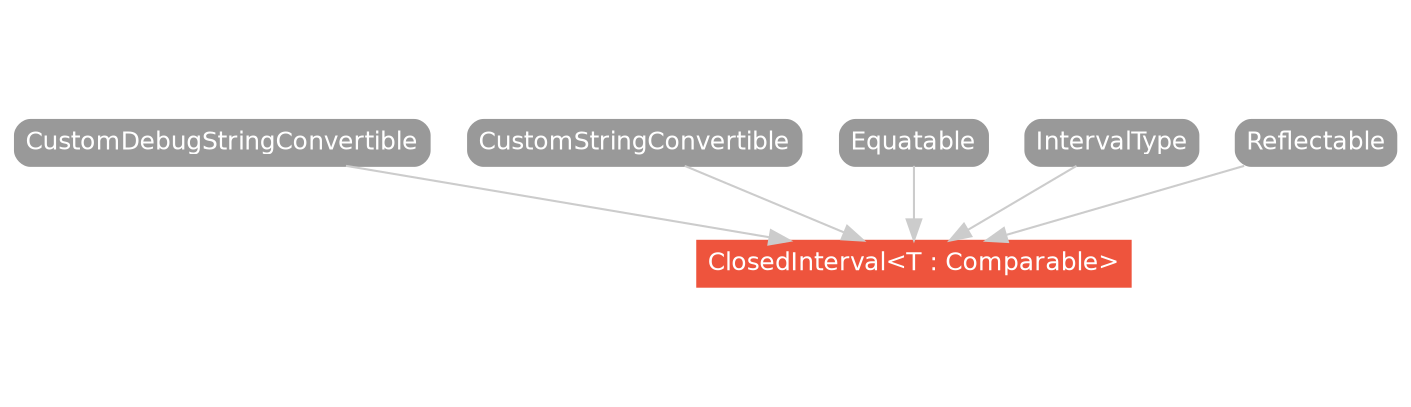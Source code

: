 strict digraph "ClosedInterval<T : Comparable> - Type Hierarchy - SwiftDoc.org" {
    pad="0.1,0.8"
    node [shape=box, style="filled,rounded", color="#999999", fillcolor="#999999", fontcolor=white, fontname=Helvetica, fontnames="Helvetica,sansserif", fontsize=12, margin="0.07,0.05", height="0.3"]
    edge [color="#cccccc"]
    "ClosedInterval<T : Comparable>" [URL="/type/ClosedInterval/", style="filled", fillcolor="#ee543d", color="#ee543d"]
    "CustomDebugStringConvertible" [URL="/protocol/CustomDebugStringConvertible/"]
    "CustomStringConvertible" [URL="/protocol/CustomStringConvertible/"]
    "Equatable" [URL="/protocol/Equatable/"]
    "IntervalType" [URL="/protocol/IntervalType/"]
    "Reflectable" [URL="/protocol/Reflectable/"]    "IntervalType" -> "ClosedInterval<T : Comparable>"
    "Equatable" -> "ClosedInterval<T : Comparable>"
    "CustomStringConvertible" -> "ClosedInterval<T : Comparable>"
    "CustomDebugStringConvertible" -> "ClosedInterval<T : Comparable>"
    "Reflectable" -> "ClosedInterval<T : Comparable>"
    subgraph Types {
        rank = max; "ClosedInterval<T : Comparable>";
    }
}